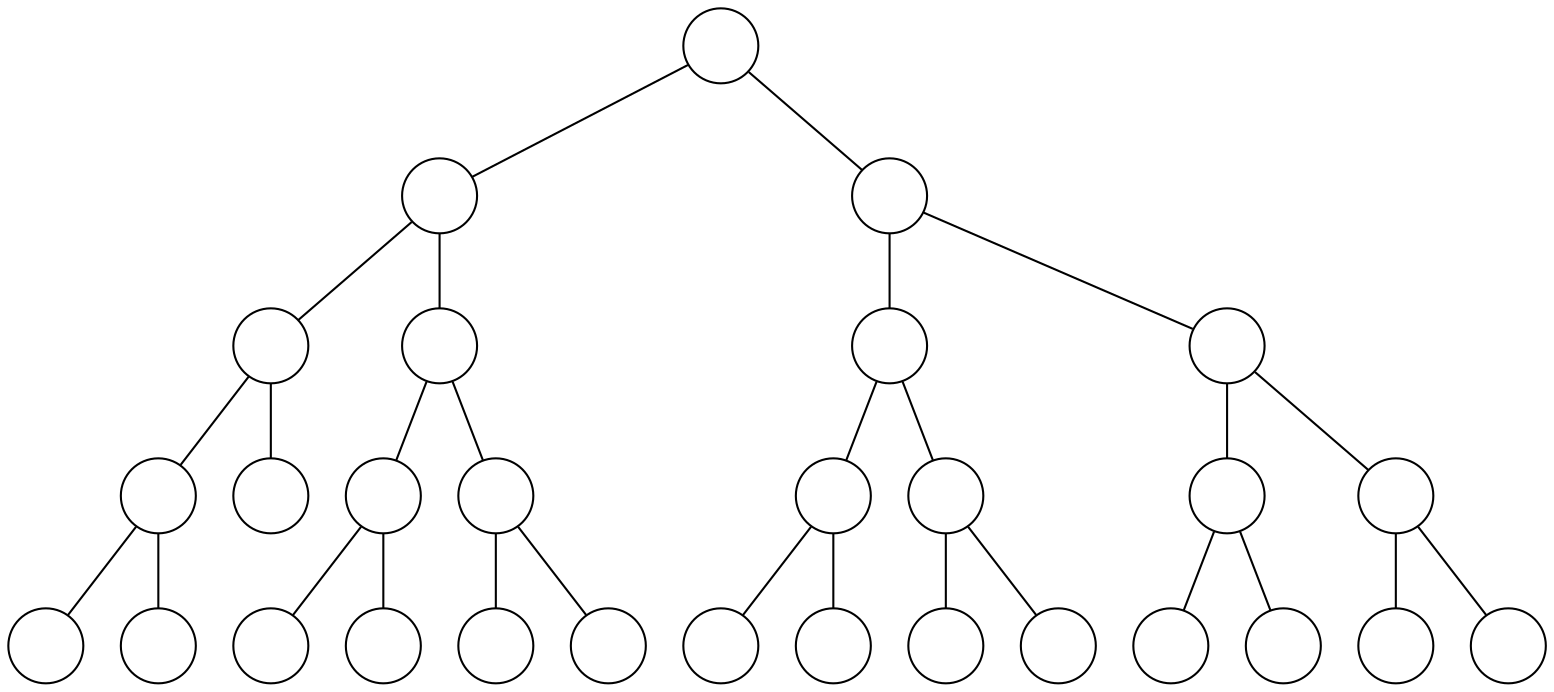 graph g {
graph[ordering="out"];
1[label="", shape=circle, width=0.5];
1--2;
1--3;
2[label="", shape=circle, width=0.5];
2--4;
2--5;
3[label="", shape=circle, width=0.5];
3--6;
3--7;
4[label="", shape=circle, width=0.5];
4--8;
4--9;
5[label="", shape=circle, width=0.5];
5--10;
5--11;
6[label="", shape=circle, width=0.5];
6--12;
6--13;
7[label="", shape=circle, width=0.5];
7--14;
7--15;
8[label="", shape=circle, width=0.5];
8--16;
8--17;
9[label="", shape=circle, width=0.5];
10[label="", shape=circle, width=0.5];
10--20;
10--21;
11[label="", shape=circle, width=0.5];
11--22;
11--23;
12[label="", shape=circle, width=0.5];
12--24;
12--25;
13[label="", shape=circle, width=0.5];
13--26;
13--27;
14[label="", shape=circle, width=0.5];
14--28;
14--29;
15[label="", shape=circle, width=0.5];
15--30;
15--31;
16[label="", shape=circle, width=0.5];
17[label="", shape=circle, width=0.5];
20[label="", shape=circle, width=0.5];
21[label="", shape=circle, width=0.5];
22[label="", shape=circle, width=0.5];
23[label="", shape=circle, width=0.5];
24[label="", shape=circle, width=0.5];
25[label="", shape=circle, width=0.5];
26[label="", shape=circle, width=0.5];
27[label="", shape=circle, width=0.5];
28[label="", shape=circle, width=0.5];
29[label="", shape=circle, width=0.5];
30[label="", shape=circle, width=0.5];
31[label="", shape=circle, width=0.5];
}
